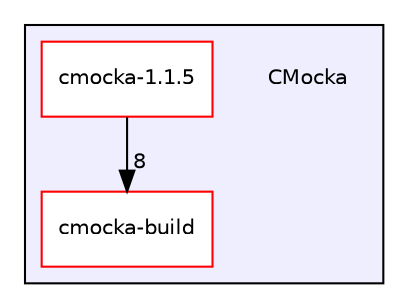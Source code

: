 digraph "CMocka" {
  compound=true
  node [ fontsize="10", fontname="Helvetica"];
  edge [ labelfontsize="10", labelfontname="Helvetica"];
  subgraph clusterdir_f01ffc09085e95ed6f4e0d3f1c51ce3b {
    graph [ bgcolor="#eeeeff", pencolor="black", label="" URL="dir_f01ffc09085e95ed6f4e0d3f1c51ce3b.html"];
    dir_f01ffc09085e95ed6f4e0d3f1c51ce3b [shape=plaintext label="CMocka"];
    dir_41df525925d1430602165512686fe4f6 [shape=box label="cmocka-1.1.5" color="red" fillcolor="white" style="filled" URL="dir_41df525925d1430602165512686fe4f6.html"];
    dir_6f947ad55faa6009801a8211cf405bb7 [shape=box label="cmocka-build" color="red" fillcolor="white" style="filled" URL="dir_6f947ad55faa6009801a8211cf405bb7.html"];
  }
  dir_41df525925d1430602165512686fe4f6->dir_6f947ad55faa6009801a8211cf405bb7 [headlabel="8", labeldistance=1.5 headhref="dir_000001_000013.html"];
}
